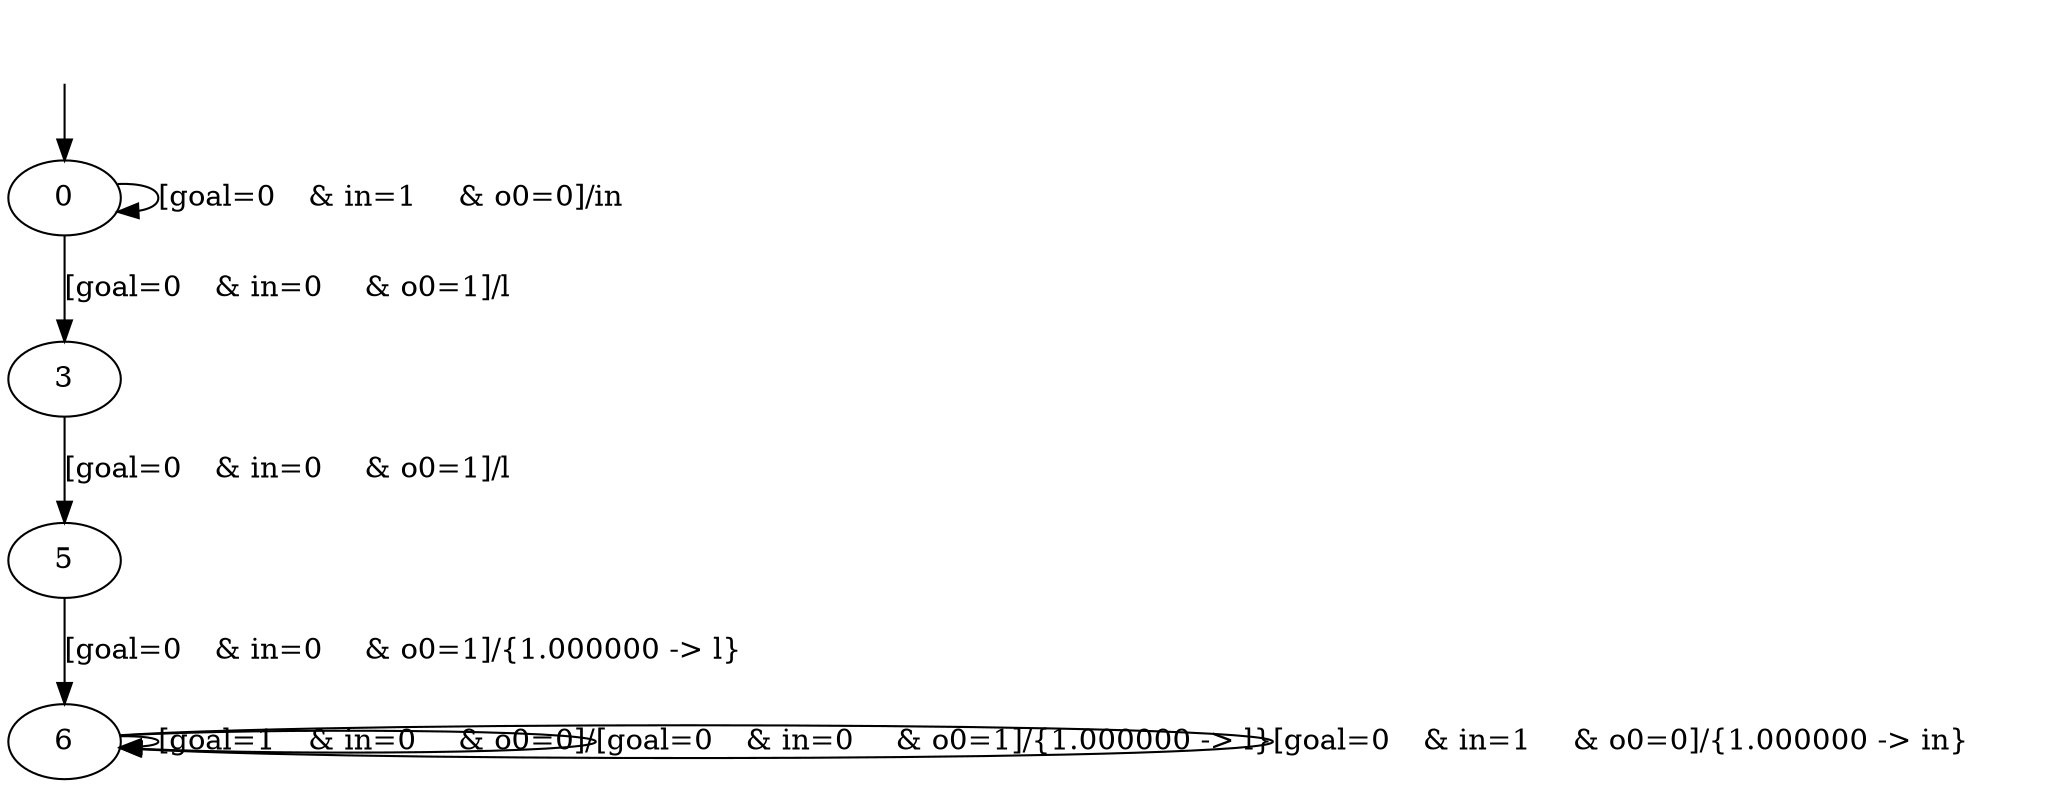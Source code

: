 digraph {
6;
5;
3;
0;
__init [label="", style=invis, width=0];
__init -> 0;
6 -> 6 [label="[goal=1	& in=0	& o0=0]/"];
6 -> 6 [label="[goal=0	& in=0	& o0=1]/{1.000000 -> l}"];
6 -> 6 [label="[goal=0	& in=1	& o0=0]/{1.000000 -> in}"];
5 -> 6 [label="[goal=0	& in=0	& o0=1]/{1.000000 -> l}"];
3 -> 5 [label="[goal=0	& in=0	& o0=1]/l"];
0 -> 3 [label="[goal=0	& in=0	& o0=1]/l"];
0 -> 0 [label="[goal=0	& in=1	& o0=0]/in"];
}